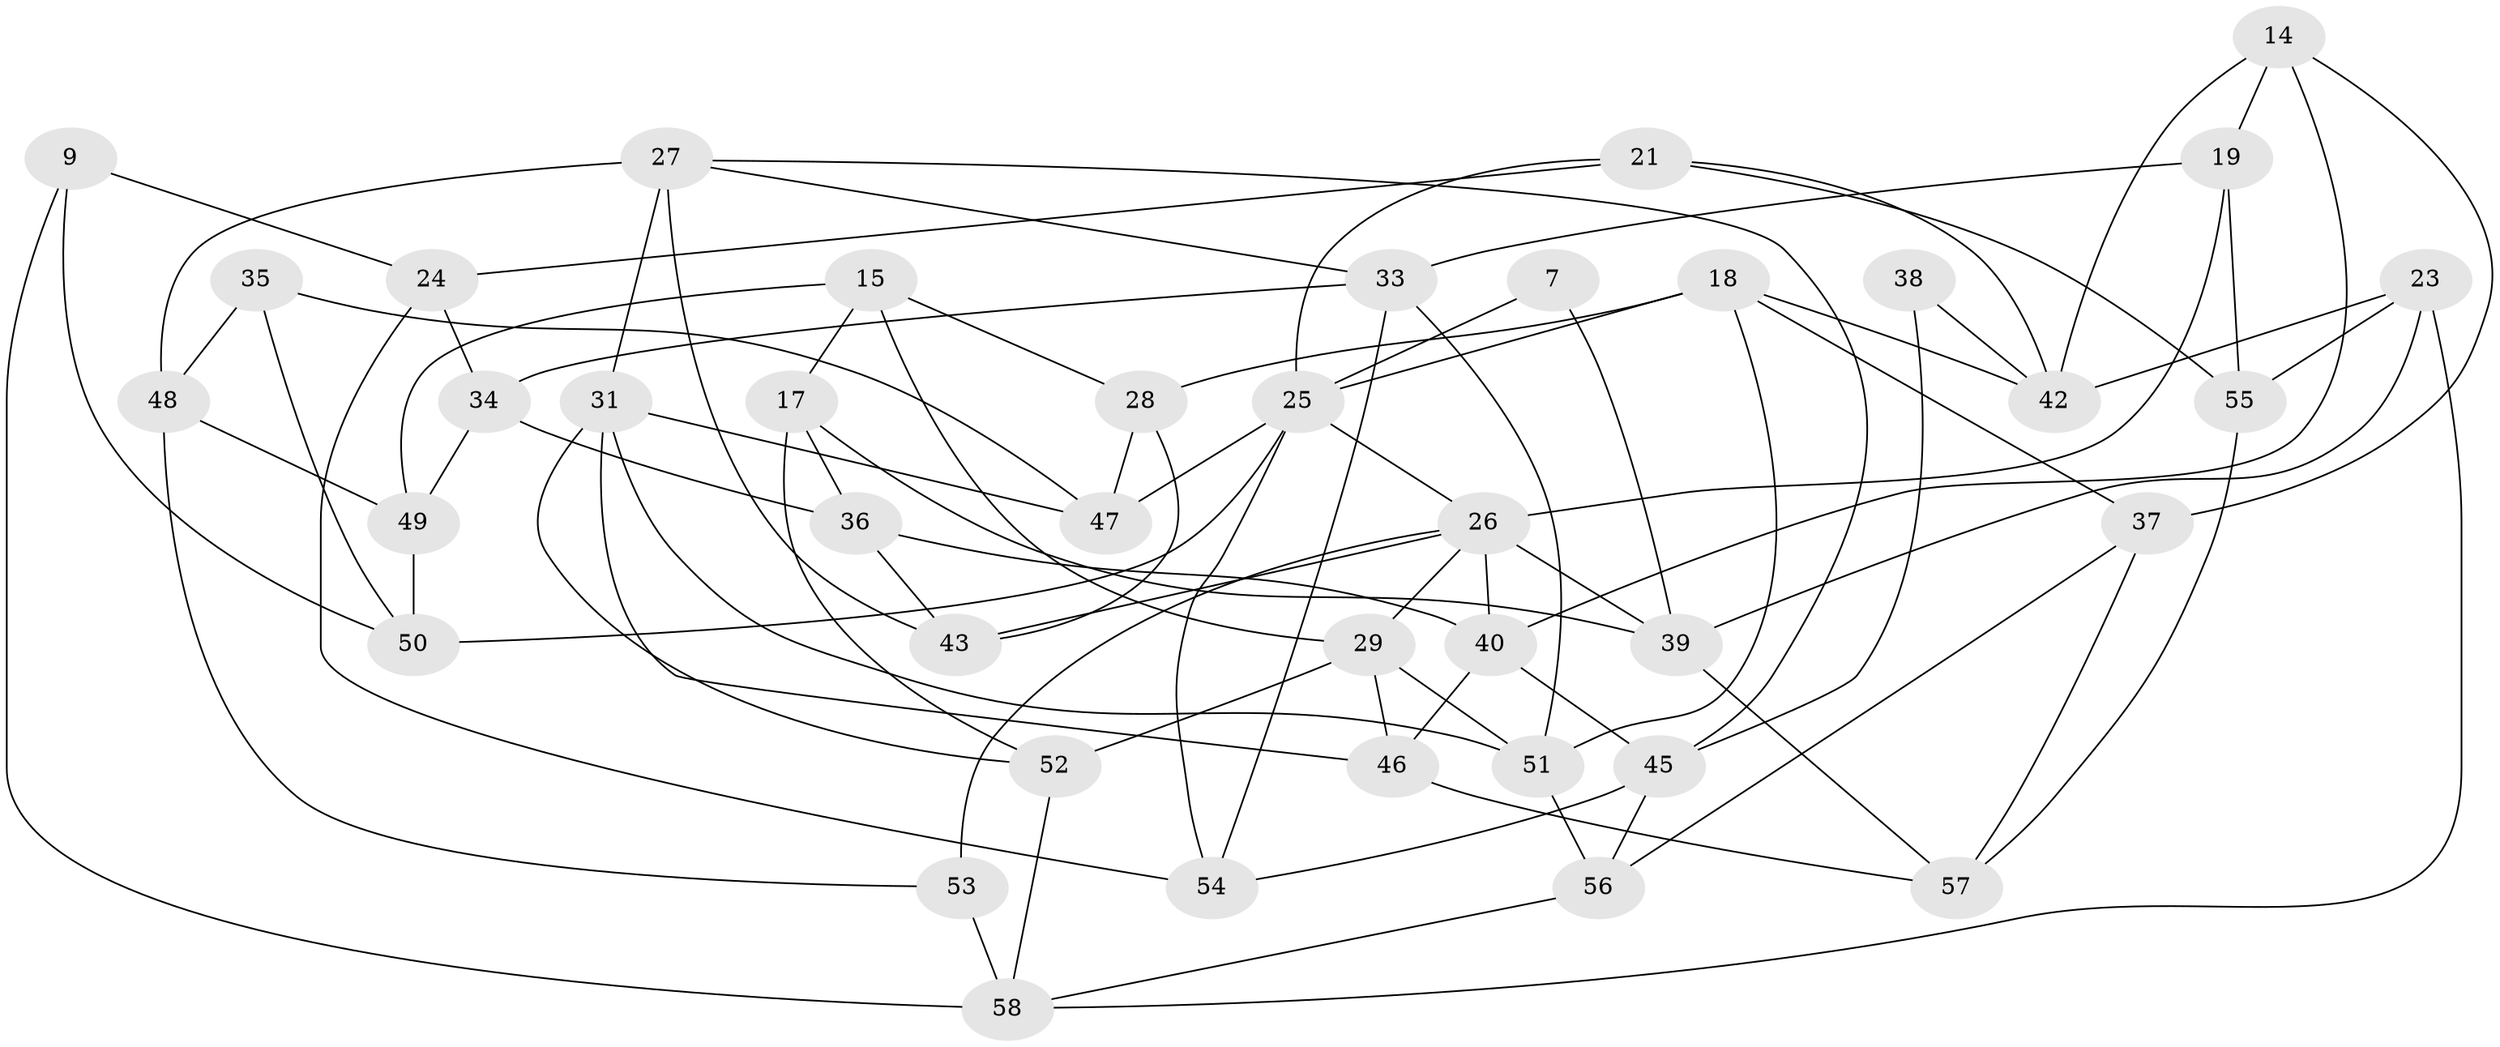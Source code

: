 // original degree distribution, {4: 1.0}
// Generated by graph-tools (version 1.1) at 2025/02/03/04/25 22:02:16]
// undirected, 40 vertices, 85 edges
graph export_dot {
graph [start="1"]
  node [color=gray90,style=filled];
  7;
  9;
  14;
  15;
  17;
  18 [super="+5"];
  19;
  21;
  23;
  24;
  25 [super="+1+20"];
  26 [super="+12"];
  27 [super="+10"];
  28;
  29 [super="+6"];
  31 [super="+11"];
  33 [super="+3"];
  34;
  35;
  36;
  37;
  38;
  39 [super="+4"];
  40 [super="+32"];
  42 [super="+30"];
  43;
  45 [super="+8+16"];
  46;
  47;
  48;
  49;
  50 [super="+13"];
  51 [super="+22"];
  52;
  53;
  54 [super="+44"];
  55;
  56;
  57;
  58 [super="+41"];
  7 -- 39 [weight=2];
  7 -- 25 [weight=2];
  9 -- 50 [weight=2];
  9 -- 24;
  9 -- 58;
  14 -- 19;
  14 -- 40;
  14 -- 37;
  14 -- 42;
  15 -- 17;
  15 -- 29;
  15 -- 28;
  15 -- 49;
  17 -- 36;
  17 -- 52;
  17 -- 39;
  18 -- 28;
  18 -- 42;
  18 -- 51 [weight=2];
  18 -- 25;
  18 -- 37;
  19 -- 55;
  19 -- 26;
  19 -- 33;
  21 -- 24;
  21 -- 55;
  21 -- 42;
  21 -- 25;
  23 -- 55;
  23 -- 39;
  23 -- 58;
  23 -- 42;
  24 -- 34;
  24 -- 54;
  25 -- 54;
  25 -- 50;
  25 -- 47;
  25 -- 26;
  26 -- 53;
  26 -- 39;
  26 -- 43;
  26 -- 29 [weight=2];
  26 -- 40;
  27 -- 43;
  27 -- 48;
  27 -- 33;
  27 -- 45;
  27 -- 31 [weight=2];
  28 -- 47;
  28 -- 43;
  29 -- 52;
  29 -- 46;
  29 -- 51;
  31 -- 51;
  31 -- 46;
  31 -- 52;
  31 -- 47;
  33 -- 51;
  33 -- 34;
  33 -- 54 [weight=2];
  34 -- 36;
  34 -- 49;
  35 -- 48;
  35 -- 50 [weight=2];
  35 -- 47;
  36 -- 40;
  36 -- 43;
  37 -- 57;
  37 -- 56;
  38 -- 45 [weight=2];
  38 -- 42 [weight=2];
  39 -- 57;
  40 -- 45 [weight=2];
  40 -- 46;
  45 -- 54 [weight=2];
  45 -- 56;
  46 -- 57;
  48 -- 53;
  48 -- 49;
  49 -- 50;
  51 -- 56;
  52 -- 58;
  53 -- 58 [weight=2];
  55 -- 57;
  56 -- 58;
}
